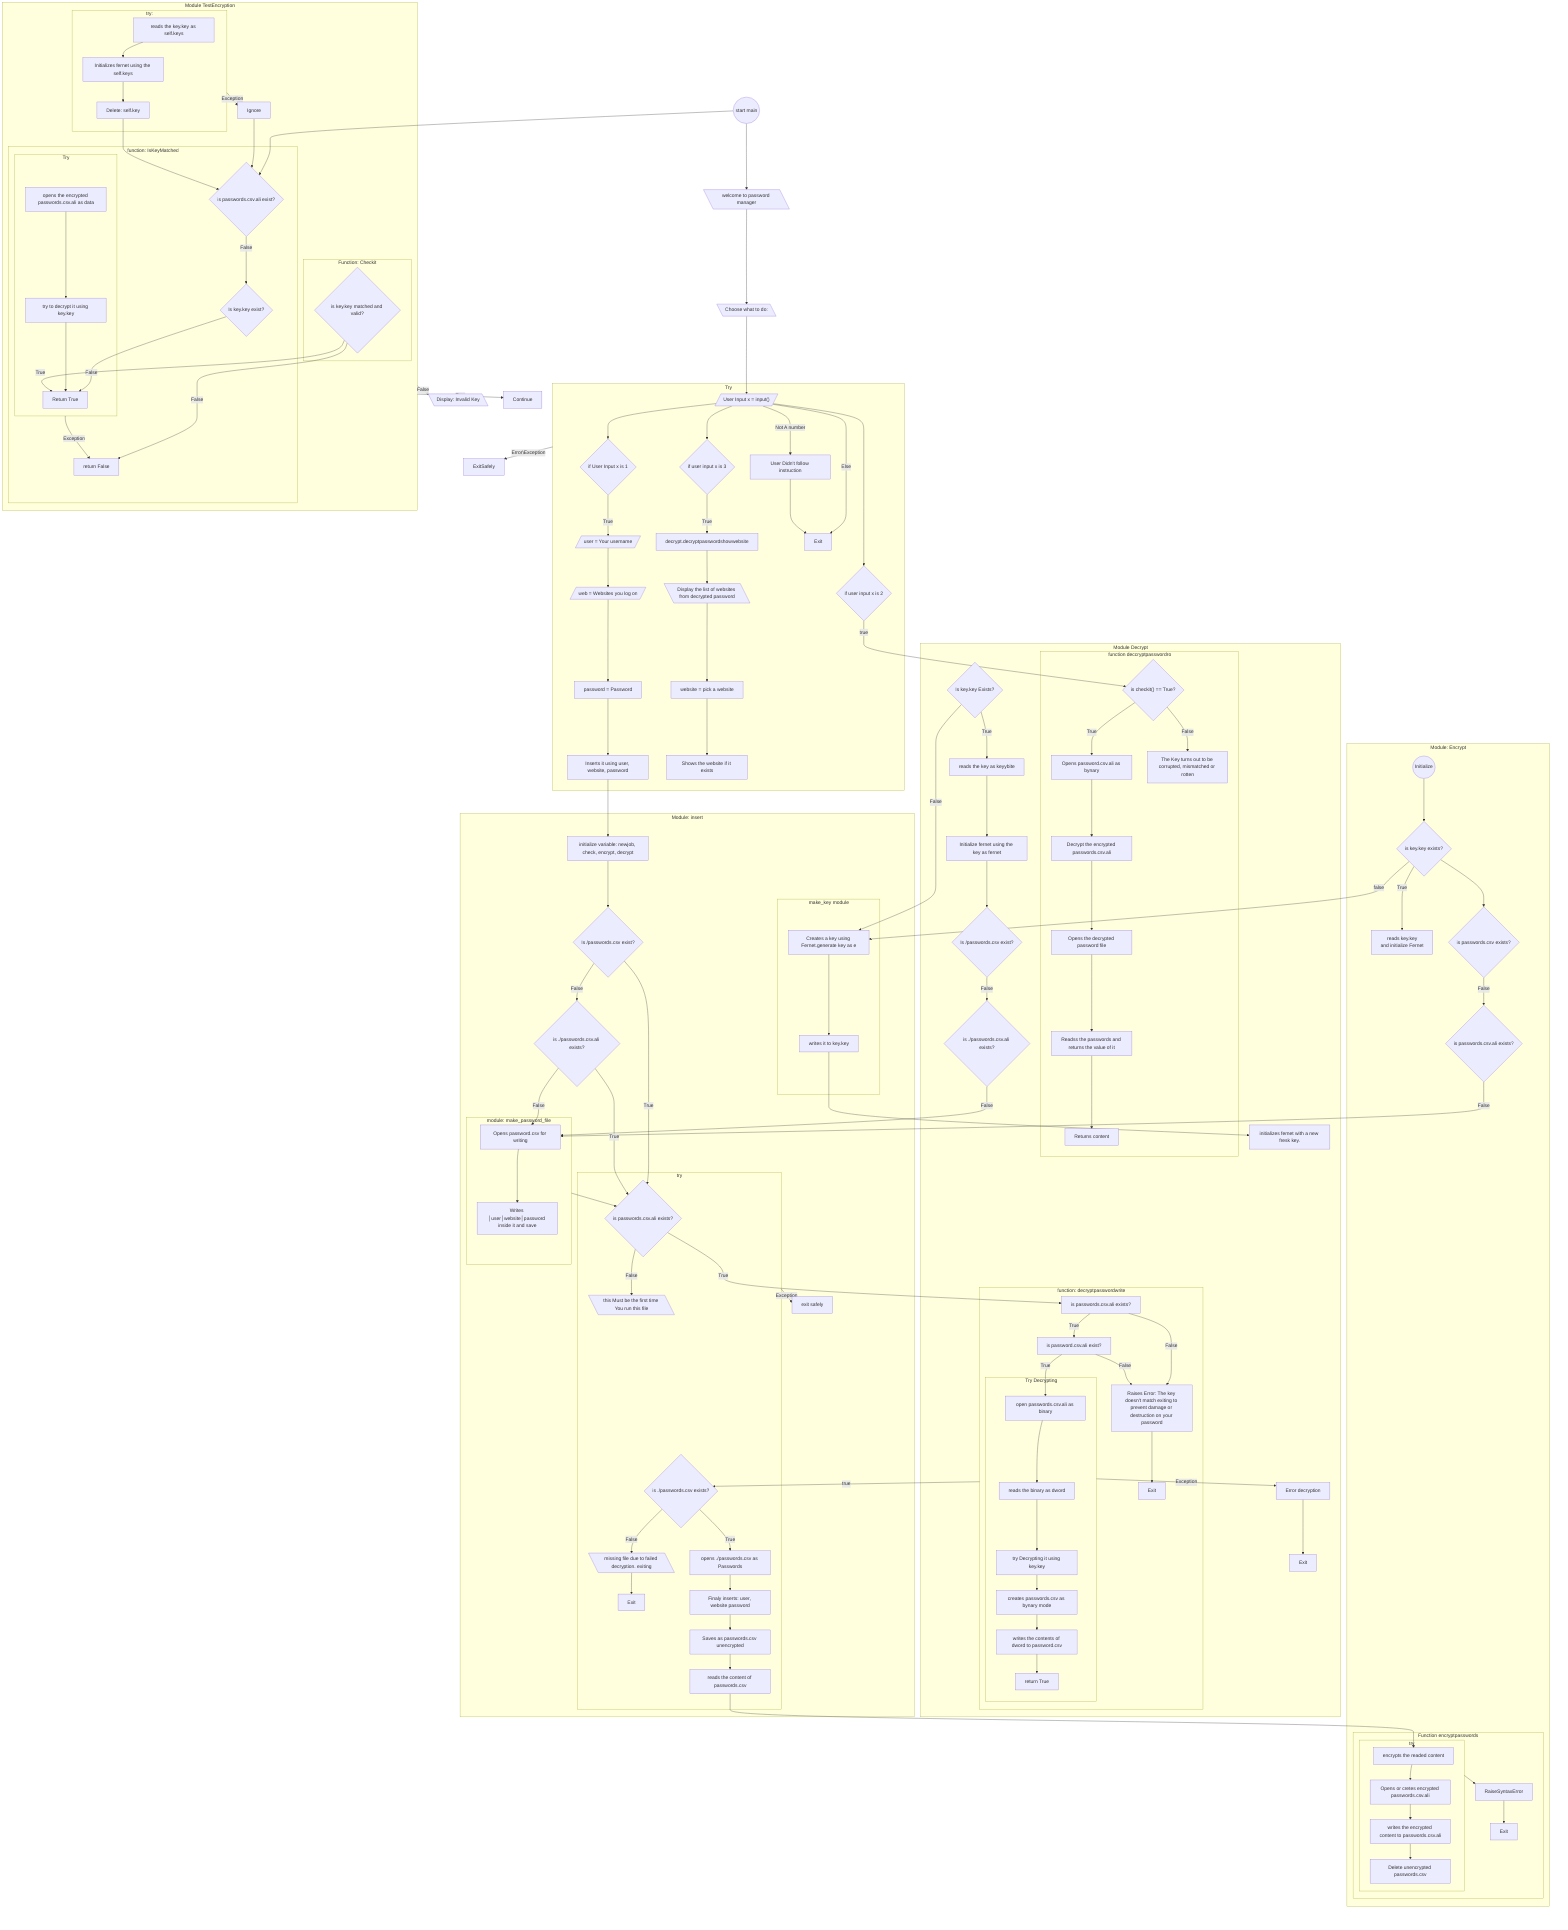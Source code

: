 flowchart TD
    start(("start main")) --> CheckPasswordFiles
    Display[\"welcome to password manager"\]
    Check --> |False| InvalidKey[\"Display: Invalid Key"\]
    Check --> |True| Continue

    start --> Display

    Display --> Display2[\"Choose what to do: "\]

    Display2 --> Input1[/"User Input x = input()"/]
    subgraph tryblock1["Try"]
    
        Input1 --> if1{"if User Input x is 1"}

        if1 --> |True| InputUser[/"user = Your username"/]
        InputUser --> InputWebsite[/"web = Websites you log on"/]
        InputWebsite --> InputUserPassword["password = Password"]

        InputUserPassword --> Process["Inserts it using user, website, password"]

        Input1 --> if2{"if user input x is 2"}

        Input1 --> if3{"if user input x is 3"}
        if3 --> |True| DecryptPassWebsite[decrypt.decryptpasswordshowwebsite]
        DecryptPassWebsite --> DisplaySites[\"Display the list of websites from decrypted password"\]
        DisplaySites --> PickWebsites["website = pick a website"]
        PickWebsites --> ShowWebsite["Shows the website if it exists"]

        Input1 --> |Else| Exit
        Input1 --> |Not A number| displayErr["User Didn't follow instruction"] --> Exit
    end

    if2 --> |true| Check2

    subgraph ModuleInsert["Module: insert"]
        Process --> DeclareVariable1["initialize variable: newjob, check, encrypt, decrypt"]

        DeclareVariable1 --> KeyFileCheck{"Is /passwords.csv exist?"}
        KeyFileCheck --> |False| PasswordFileCheck{is ./passwords.csv.ali exists?}

        MakePasswordFile --> CheckPasswordFile

        KeyFileCheck --> |True| CheckPasswordFile
        PasswordFileCheck --> |True| CheckPasswordFile

        subgraph Tryblock2["try"]
            CheckPasswordFile{"is passwords.csv.ali exists?"} --> |False| FirstTime[\"this Must be the first time You run this file"\]

            CheckPasswordFileagain{"is ./passwords.csv exists?"} --> |True| OpenDecrypted["opens ./passwords.csv as Passwords"]
            CheckPasswordFileagain --> |False| DisplayMissingFile[\"missing file due to failed decryption. exiting"\] --> Exit5["Exit"]
            OpenDecrypted --> InsertFinal["Finaly inserts: user, website password"]
            InsertFinal --> savepassworddec["Saves as passwords.csv unencrypted"]
            --> OpenDecPass
        end

        subgraph MakeKey["make_key module"]
            Createkey["Creates a key using Fernet.generate key as e"]
           Createkey -->  NewMakeKey["writes it to key.key"]
        end
    
        Tryblock2 --> |Exception| Exit2[exit safely]
    end

    decryptpasswordwrite --> |true| CheckPasswordFileagain

    CheckPasswordFile --> |True| CheckIt1

    PasswordFileCheck --> |False| Open

    subgraph MakePasswordFile["module: make_password_file"]
        Open[Opens password.csv for writing]
        --> WriteKey["Writes │user│website│password inside it and save"]
    end

    subgraph DecryptClass["Module Decrypt"]
        Checkkey{"Is key.key Exists?"} --> |True| Readkey["reads the key as keyybite"]
        Readkey --> Fernet["Initialize fernet using the key as fernet"]

        Checkkey --> |False| Createkey

        NewMakeKey --> Ferenetc["initializes fernet with a new fresk key."]

        Fernet --> KeyFileCheck1{"Is /passwords.csv exist?"}
        KeyFileCheck1 --> |False| PasswordFileCheck1{is ./passwords.csv.ali exists?}
        PasswordFileCheck1 --> |False| Open

        subgraph decryptpasswordro["function deccryptpasswordro"]
            Check2{"is checkit() == True?"} --> |True| Openpass["Opens password.csv.ali as bynary"]
            --> Decrypt["Decrypt the encrypted passwords.csv.ali"]
            --> OpenDecryptedFile["Opens the decrypted password file"]
            --> ReadRo["Readss the passwords and returns the value of it"]
            --> Return3["Returns content"]

            Check2 --> |False| PasswordErr["The Key turns out to be corrupted, mismatched or rotten"]
        end

        subgraph decryptpasswordwrite["function: decryptpasswordwrite"]
            CheckIt1["is passwords.csv.ali exists?"] --> |True| IsPath["is password.csv.ali exist?"]

            CheckIt1 --> |False| RaiseKeyError["Raises Error: The key doesn't match exiting to prevent damage or destruction on your password"] --> Exit4["Exit"]
            IsPath --> |False| RaiseKeyError
            subgraph try5["Try Decrypting"]
                readpasswordenc["open passwords.csv.ali as binary"] --> datapasswordenc["reads the binary as dword"]
                datapasswordenc --> Decryptit["try Decrypting it using key.key"]
                Decryptit --> WriteUnencryptedPassword["creates passwords.csv as bynary mode"]
                WriteUnencryptedPassword --> WriteIt["writes the contents of dword to password.csv"]
                WriteIt --> Returntrue["return True"]
            end
        
        end

        IsPath --> |True| readpasswordenc

        try5 --> |Exception| Errordecryption["Error decryption"] --> Exit3["Exit"]

    end

    subgraph Check["Module TestEncryption"]
        
        subgraph try3["try:"]
            ReadKey["reads the key.key as self.keys"] --> fernetin["Initializes fernet using the self.keys"]
            
            fernetin --> Delete["Delete: self.key"]
        end

        try3 --> |Exception| Ignore --> CheckPasswordFiles
        Delete --> CheckPasswordFiles

        subgraph IsKeymatched["function: IsKeyMatched"]
            CheckPasswordFiles{"is passwords.csv.ali exist?"} --> |False| CheckKeyFiles{"Is key.key exist?"}
            CheckKeyFiles --> |False| Return["Return True"]
            subgraph try4["Try"]
                OpenCrypted["opens the encrypted passwords.csv.ali as data"] --> DecryptIt["try to decrypt it using key.key"]
                DecryptIt --> Return
            end

            try4 --> |Exception| False2["return False"]

        end

        subgraph CheckIt["Function: Checkit"]
            Matched{"is key.key matched and valid?"} --> |True| Return
            Matched --> |False| False2["return False"]
        end

    end

    subgraph Encrypt["Module: Encrypt"]
        InitEncrypt(("Initialize"))
        --> IskeyExist{"is key.key exists?"} --> |false| Createkey
        IskeyExist --> |True| readkey["reads key.key<br>and initialize Fernet"]

        IskeyExist --> IsdecFileExist{"is passwords.csv exists?"}
        IsdecFileExist --> |False| IsEncFileExist{"is passwords.csv.ali exists?"}
        IsEncFileExist --> |False| Open

        subgraph encryptpasswords["Function encryptpasswords"]

            subgraph try6["try"]
                OpenDecPass["reads the content of passwords.csv"]
                --> EncryptContentPass["encrypts the readed content"]

                --> OpenEncPass["Opens or cretes encrypted passwords.csv.ali"]
                --> WriteEncToFile["writes the encrypted content to passwords.csv.ali"]
                --> DeleteDecrypt["Delete unencrypted passwords.csv"]
            end

            try6 --> RaiseSyntaxError
            --> Exit8["Exit"]

        end

    end


    tryblock1 --> |Error\Exception| ExitSafely